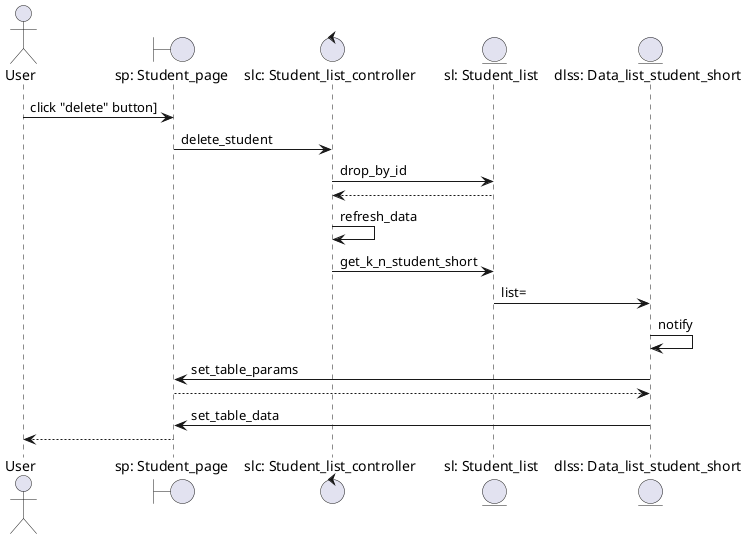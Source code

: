 @startuml
'https://plantuml.com/sequence-diagram



actor       User                                as user
boundary    "sp: Student_page"                  as sp
control     "slc: Student_list_controller"      as slc
entity      "sl: Student_list"                  as sl
entity      "dlss: Data_list_student_short"     as dlss

user -> sp : click "delete" button]
sp -> slc : delete_student
slc -> sl : drop_by_id
sl --> slc :
slc -> slc : refresh_data
slc -> sl : get_k_n_student_short
sl -> dlss : list=
dlss -> dlss : notify
sp <- dlss : set_table_params
sp --> dlss
sp <- dlss : set_table_data
user <-- sp

@enduml